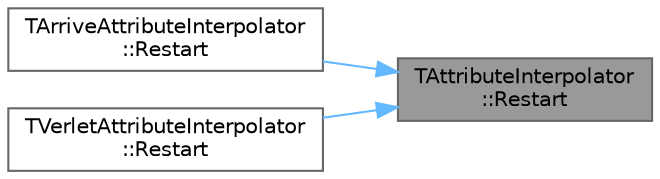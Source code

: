 digraph "TAttributeInterpolator::Restart"
{
 // INTERACTIVE_SVG=YES
 // LATEX_PDF_SIZE
  bgcolor="transparent";
  edge [fontname=Helvetica,fontsize=10,labelfontname=Helvetica,labelfontsize=10];
  node [fontname=Helvetica,fontsize=10,shape=box,height=0.2,width=0.4];
  rankdir="RL";
  Node1 [id="Node000001",label="TAttributeInterpolator\l::Restart",height=0.2,width=0.4,color="gray40", fillcolor="grey60", style="filled", fontcolor="black",tooltip=" "];
  Node1 -> Node2 [id="edge1_Node000001_Node000002",dir="back",color="steelblue1",style="solid",tooltip=" "];
  Node2 [id="Node000002",label="TArriveAttributeInterpolator\l::Restart",height=0.2,width=0.4,color="grey40", fillcolor="white", style="filled",URL="$d3/d83/classTArriveAttributeInterpolator.html#a6fb03b7a64d1f13694641f669f4a6000",tooltip=" "];
  Node1 -> Node3 [id="edge2_Node000001_Node000003",dir="back",color="steelblue1",style="solid",tooltip=" "];
  Node3 [id="Node000003",label="TVerletAttributeInterpolator\l::Restart",height=0.2,width=0.4,color="grey40", fillcolor="white", style="filled",URL="$d8/d0e/classTVerletAttributeInterpolator.html#a86ba6917ccaa2cf3874cc716ad6bc479",tooltip=" "];
}
